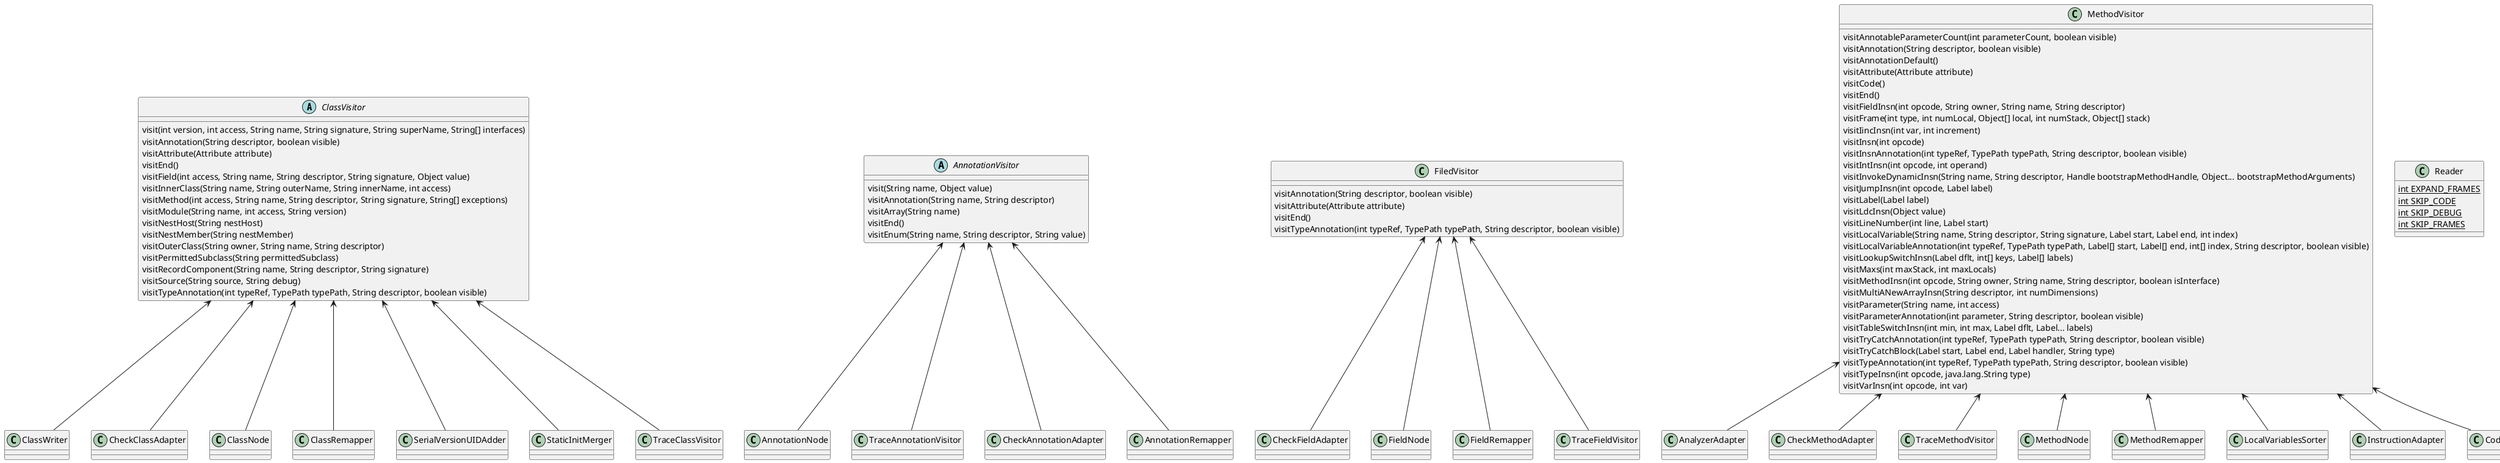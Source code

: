 @startuml

abstract class ClassVisitor {
 	visit(int version, int access, String name, String signature, String superName, String[] interfaces)
 	visitAnnotation(String descriptor, boolean visible)
 	visitAttribute(Attribute attribute)
 	visitEnd()
 	visitField(int access, String name, String descriptor, String signature, Object value)
 	visitInnerClass(String name, String outerName, String innerName, int access)
 	visitMethod(int access, String name, String descriptor, String signature, String[] exceptions)
 	visitModule(String name, int access, String version)
 	visitNestHost(String nestHost)
 	visitNestMember(String nestMember)
 	visitOuterClass(String owner, String name, String descriptor)
 	visitPermittedSubclass(String permittedSubclass)
 	visitRecordComponent(String name, String descriptor, String signature)
 	visitSource(String source, String debug)
 	visitTypeAnnotation(int typeRef, TypePath typePath, String descriptor, boolean visible)
}

ClassVisitor <-- ClassWriter
ClassVisitor <-- CheckClassAdapter
ClassVisitor <-- ClassNode
ClassVisitor <-- ClassRemapper
ClassVisitor <-- SerialVersionUIDAdder
ClassVisitor <-- StaticInitMerger
ClassVisitor <-- TraceClassVisitor

abstract class AnnotationVisitor {
    visit(String name, Object value)
    visitAnnotation(String name, String descriptor)
    visitArray(String name)
    visitEnd()
    visitEnum(String name, String descriptor, String value)
}

AnnotationVisitor <-- AnnotationNode
AnnotationVisitor <-- TraceAnnotationVisitor
AnnotationVisitor <-- CheckAnnotationAdapter
AnnotationVisitor <-- AnnotationRemapper


class FiledVisitor {
    visitAnnotation(String descriptor, boolean visible)
    visitAttribute(Attribute attribute)
    visitEnd()
    visitTypeAnnotation(int typeRef, TypePath typePath, String descriptor, boolean visible)
}

FiledVisitor <-- CheckFieldAdapter
FiledVisitor <-- FieldNode
FiledVisitor <-- FieldRemapper
FiledVisitor <-- TraceFieldVisitor

class MethodVisitor {
    visitAnnotableParameterCount(int parameterCount, boolean visible)
    visitAnnotation(String descriptor, boolean visible)
    visitAnnotationDefault()
    visitAttribute(Attribute attribute)
    visitCode()
    visitEnd()
    visitFieldInsn(int opcode, String owner, String name, String descriptor)
    visitFrame(int type, int numLocal, Object[] local, int numStack, Object[] stack)
    visitIincInsn(int var, int increment)
    visitInsn(int opcode)
    visitInsnAnnotation(int typeRef, TypePath typePath, String descriptor, boolean visible)
    visitIntInsn(int opcode, int operand)
    visitInvokeDynamicInsn(String name, String descriptor, Handle bootstrapMethodHandle, Object... bootstrapMethodArguments)
    visitJumpInsn(int opcode, Label label)
    visitLabel(Label label)
    visitLdcInsn(Object value)
    visitLineNumber(int line, Label start)
    visitLocalVariable(String name, String descriptor, String signature, Label start, Label end, int index)
    visitLocalVariableAnnotation(int typeRef, TypePath typePath, Label[] start, Label[] end, int[] index, String descriptor, boolean visible)
    visitLookupSwitchInsn(Label dflt, int[] keys, Label[] labels)
    visitMaxs(int maxStack, int maxLocals)
    visitMethodInsn(int opcode, String owner, String name, String descriptor, boolean isInterface)
    visitMultiANewArrayInsn(String descriptor, int numDimensions)
    visitParameter(String name, int access)
    visitParameterAnnotation(int parameter, String descriptor, boolean visible)
    visitTableSwitchInsn(int min, int max, Label dflt, Label... labels)
    visitTryCatchAnnotation(int typeRef, TypePath typePath, String descriptor, boolean visible)
    visitTryCatchBlock(Label start, Label end, Label handler, String type)
    visitTypeAnnotation(int typeRef, TypePath typePath, String descriptor, boolean visible)
    visitTypeInsn(int opcode, java.lang.String type)
    visitVarInsn(int opcode, int var)
}

MethodVisitor <-- AnalyzerAdapter
MethodVisitor <-- CheckMethodAdapter
MethodVisitor <-- TraceMethodVisitor
MethodVisitor <-- MethodNode
MethodVisitor <-- MethodRemapper
MethodVisitor <-- LocalVariablesSorter
MethodVisitor <-- InstructionAdapter
MethodVisitor <-- CodeSizeEvaluator

class Reader {
    {static}int EXPAND_FRAMES
    {static}int SKIP_CODE
    {static}int SKIP_DEBUG
    {static}int SKIP_FRAMES
}

@enduml